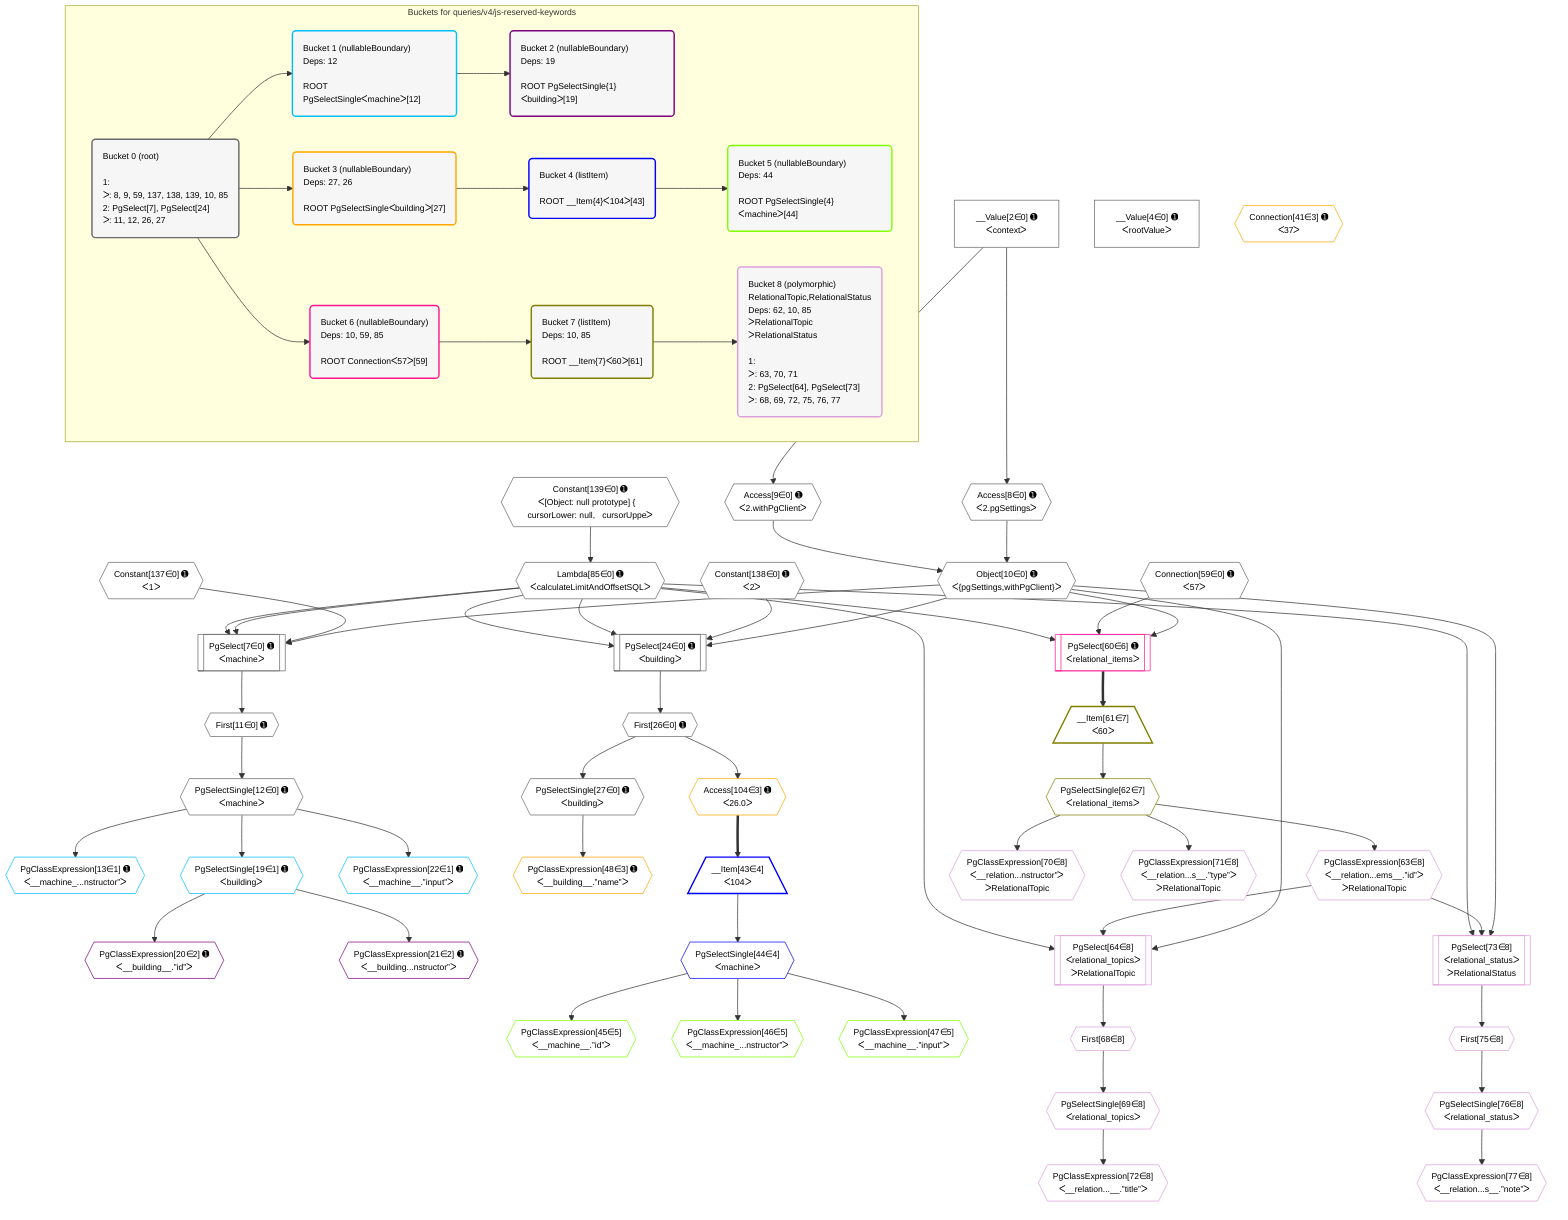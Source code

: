 %%{init: {'themeVariables': { 'fontSize': '12px'}}}%%
graph TD
    classDef path fill:#eee,stroke:#000,color:#000
    classDef plan fill:#fff,stroke-width:1px,color:#000
    classDef itemplan fill:#fff,stroke-width:2px,color:#000
    classDef unbatchedplan fill:#dff,stroke-width:1px,color:#000
    classDef sideeffectplan fill:#fcc,stroke-width:2px,color:#000
    classDef bucket fill:#f6f6f6,color:#000,stroke-width:2px,text-align:left


    %% plan dependencies
    PgSelect7[["PgSelect[7∈0] ➊<br />ᐸmachineᐳ"]]:::plan
    Object10{{"Object[10∈0] ➊<br />ᐸ{pgSettings,withPgClient}ᐳ"}}:::plan
    Constant137{{"Constant[137∈0] ➊<br />ᐸ1ᐳ"}}:::plan
    Lambda85{{"Lambda[85∈0] ➊<br />ᐸcalculateLimitAndOffsetSQLᐳ"}}:::plan
    Object10 & Constant137 & Lambda85 & Lambda85 --> PgSelect7
    PgSelect24[["PgSelect[24∈0] ➊<br />ᐸbuildingᐳ"]]:::plan
    Constant138{{"Constant[138∈0] ➊<br />ᐸ2ᐳ"}}:::plan
    Object10 & Constant138 & Lambda85 & Lambda85 --> PgSelect24
    Access8{{"Access[8∈0] ➊<br />ᐸ2.pgSettingsᐳ"}}:::plan
    Access9{{"Access[9∈0] ➊<br />ᐸ2.withPgClientᐳ"}}:::plan
    Access8 & Access9 --> Object10
    __Value2["__Value[2∈0] ➊<br />ᐸcontextᐳ"]:::plan
    __Value2 --> Access8
    __Value2 --> Access9
    First11{{"First[11∈0] ➊"}}:::plan
    PgSelect7 --> First11
    PgSelectSingle12{{"PgSelectSingle[12∈0] ➊<br />ᐸmachineᐳ"}}:::plan
    First11 --> PgSelectSingle12
    First26{{"First[26∈0] ➊"}}:::plan
    PgSelect24 --> First26
    PgSelectSingle27{{"PgSelectSingle[27∈0] ➊<br />ᐸbuildingᐳ"}}:::plan
    First26 --> PgSelectSingle27
    Constant139{{"Constant[139∈0] ➊<br />ᐸ[Object: null prototype] {   cursorLower: null,   cursorUppeᐳ"}}:::plan
    Constant139 --> Lambda85
    __Value4["__Value[4∈0] ➊<br />ᐸrootValueᐳ"]:::plan
    Connection59{{"Connection[59∈0] ➊<br />ᐸ57ᐳ"}}:::plan
    PgClassExpression13{{"PgClassExpression[13∈1] ➊<br />ᐸ__machine_...nstructor”ᐳ"}}:::plan
    PgSelectSingle12 --> PgClassExpression13
    PgSelectSingle19{{"PgSelectSingle[19∈1] ➊<br />ᐸbuildingᐳ"}}:::plan
    PgSelectSingle12 --> PgSelectSingle19
    PgClassExpression22{{"PgClassExpression[22∈1] ➊<br />ᐸ__machine__.”input”ᐳ"}}:::plan
    PgSelectSingle12 --> PgClassExpression22
    PgClassExpression20{{"PgClassExpression[20∈2] ➊<br />ᐸ__building__.”id”ᐳ"}}:::plan
    PgSelectSingle19 --> PgClassExpression20
    PgClassExpression21{{"PgClassExpression[21∈2] ➊<br />ᐸ__building...nstructor”ᐳ"}}:::plan
    PgSelectSingle19 --> PgClassExpression21
    PgClassExpression48{{"PgClassExpression[48∈3] ➊<br />ᐸ__building__.”name”ᐳ"}}:::plan
    PgSelectSingle27 --> PgClassExpression48
    Access104{{"Access[104∈3] ➊<br />ᐸ26.0ᐳ"}}:::plan
    First26 --> Access104
    Connection41{{"Connection[41∈3] ➊<br />ᐸ37ᐳ"}}:::plan
    __Item43[/"__Item[43∈4]<br />ᐸ104ᐳ"\]:::itemplan
    Access104 ==> __Item43
    PgSelectSingle44{{"PgSelectSingle[44∈4]<br />ᐸmachineᐳ"}}:::plan
    __Item43 --> PgSelectSingle44
    PgClassExpression45{{"PgClassExpression[45∈5]<br />ᐸ__machine__.”id”ᐳ"}}:::plan
    PgSelectSingle44 --> PgClassExpression45
    PgClassExpression46{{"PgClassExpression[46∈5]<br />ᐸ__machine_...nstructor”ᐳ"}}:::plan
    PgSelectSingle44 --> PgClassExpression46
    PgClassExpression47{{"PgClassExpression[47∈5]<br />ᐸ__machine__.”input”ᐳ"}}:::plan
    PgSelectSingle44 --> PgClassExpression47
    PgSelect60[["PgSelect[60∈6] ➊<br />ᐸrelational_itemsᐳ"]]:::plan
    Object10 & Connection59 & Lambda85 --> PgSelect60
    __Item61[/"__Item[61∈7]<br />ᐸ60ᐳ"\]:::itemplan
    PgSelect60 ==> __Item61
    PgSelectSingle62{{"PgSelectSingle[62∈7]<br />ᐸrelational_itemsᐳ"}}:::plan
    __Item61 --> PgSelectSingle62
    PgSelect64[["PgSelect[64∈8]<br />ᐸrelational_topicsᐳ<br />ᐳRelationalTopic"]]:::plan
    PgClassExpression63{{"PgClassExpression[63∈8]<br />ᐸ__relation...ems__.”id”ᐳ<br />ᐳRelationalTopic"}}:::plan
    Object10 & PgClassExpression63 & Lambda85 --> PgSelect64
    PgSelect73[["PgSelect[73∈8]<br />ᐸrelational_statusᐳ<br />ᐳRelationalStatus"]]:::plan
    Object10 & PgClassExpression63 & Lambda85 --> PgSelect73
    PgSelectSingle62 --> PgClassExpression63
    First68{{"First[68∈8]"}}:::plan
    PgSelect64 --> First68
    PgSelectSingle69{{"PgSelectSingle[69∈8]<br />ᐸrelational_topicsᐳ"}}:::plan
    First68 --> PgSelectSingle69
    PgClassExpression70{{"PgClassExpression[70∈8]<br />ᐸ__relation...nstructor”ᐳ<br />ᐳRelationalTopic"}}:::plan
    PgSelectSingle62 --> PgClassExpression70
    PgClassExpression71{{"PgClassExpression[71∈8]<br />ᐸ__relation...s__.”type”ᐳ<br />ᐳRelationalTopic"}}:::plan
    PgSelectSingle62 --> PgClassExpression71
    PgClassExpression72{{"PgClassExpression[72∈8]<br />ᐸ__relation...__.”title”ᐳ"}}:::plan
    PgSelectSingle69 --> PgClassExpression72
    First75{{"First[75∈8]"}}:::plan
    PgSelect73 --> First75
    PgSelectSingle76{{"PgSelectSingle[76∈8]<br />ᐸrelational_statusᐳ"}}:::plan
    First75 --> PgSelectSingle76
    PgClassExpression77{{"PgClassExpression[77∈8]<br />ᐸ__relation...s__.”note”ᐳ"}}:::plan
    PgSelectSingle76 --> PgClassExpression77

    %% define steps

    subgraph "Buckets for queries/v4/js-reserved-keywords"
    Bucket0("Bucket 0 (root)<br /><br />1: <br />ᐳ: 8, 9, 59, 137, 138, 139, 10, 85<br />2: PgSelect[7], PgSelect[24]<br />ᐳ: 11, 12, 26, 27"):::bucket
    classDef bucket0 stroke:#696969
    class Bucket0,__Value2,__Value4,PgSelect7,Access8,Access9,Object10,First11,PgSelectSingle12,PgSelect24,First26,PgSelectSingle27,Connection59,Lambda85,Constant137,Constant138,Constant139 bucket0
    Bucket1("Bucket 1 (nullableBoundary)<br />Deps: 12<br /><br />ROOT PgSelectSingleᐸmachineᐳ[12]"):::bucket
    classDef bucket1 stroke:#00bfff
    class Bucket1,PgClassExpression13,PgSelectSingle19,PgClassExpression22 bucket1
    Bucket2("Bucket 2 (nullableBoundary)<br />Deps: 19<br /><br />ROOT PgSelectSingle{1}ᐸbuildingᐳ[19]"):::bucket
    classDef bucket2 stroke:#7f007f
    class Bucket2,PgClassExpression20,PgClassExpression21 bucket2
    Bucket3("Bucket 3 (nullableBoundary)<br />Deps: 27, 26<br /><br />ROOT PgSelectSingleᐸbuildingᐳ[27]"):::bucket
    classDef bucket3 stroke:#ffa500
    class Bucket3,Connection41,PgClassExpression48,Access104 bucket3
    Bucket4("Bucket 4 (listItem)<br /><br />ROOT __Item{4}ᐸ104ᐳ[43]"):::bucket
    classDef bucket4 stroke:#0000ff
    class Bucket4,__Item43,PgSelectSingle44 bucket4
    Bucket5("Bucket 5 (nullableBoundary)<br />Deps: 44<br /><br />ROOT PgSelectSingle{4}ᐸmachineᐳ[44]"):::bucket
    classDef bucket5 stroke:#7fff00
    class Bucket5,PgClassExpression45,PgClassExpression46,PgClassExpression47 bucket5
    Bucket6("Bucket 6 (nullableBoundary)<br />Deps: 10, 59, 85<br /><br />ROOT Connectionᐸ57ᐳ[59]"):::bucket
    classDef bucket6 stroke:#ff1493
    class Bucket6,PgSelect60 bucket6
    Bucket7("Bucket 7 (listItem)<br />Deps: 10, 85<br /><br />ROOT __Item{7}ᐸ60ᐳ[61]"):::bucket
    classDef bucket7 stroke:#808000
    class Bucket7,__Item61,PgSelectSingle62 bucket7
    Bucket8("Bucket 8 (polymorphic)<br />RelationalTopic,RelationalStatus<br />Deps: 62, 10, 85<br />ᐳRelationalTopic<br />ᐳRelationalStatus<br /><br />1: <br />ᐳ: 63, 70, 71<br />2: PgSelect[64], PgSelect[73]<br />ᐳ: 68, 69, 72, 75, 76, 77"):::bucket
    classDef bucket8 stroke:#dda0dd
    class Bucket8,PgClassExpression63,PgSelect64,First68,PgSelectSingle69,PgClassExpression70,PgClassExpression71,PgClassExpression72,PgSelect73,First75,PgSelectSingle76,PgClassExpression77 bucket8
    Bucket0 --> Bucket1 & Bucket3 & Bucket6
    Bucket1 --> Bucket2
    Bucket3 --> Bucket4
    Bucket4 --> Bucket5
    Bucket6 --> Bucket7
    Bucket7 --> Bucket8
    end